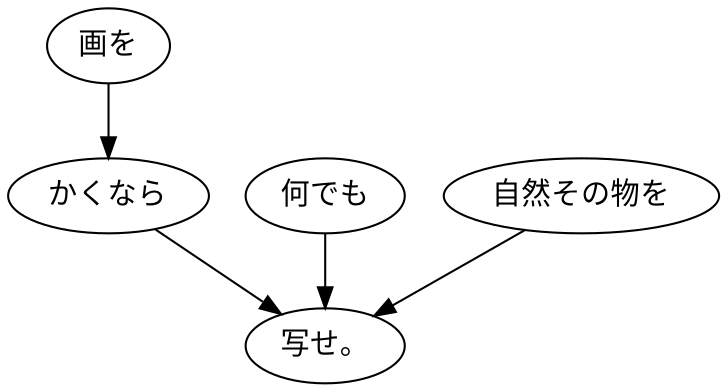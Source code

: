 digraph graph136 {
	node0 [label="画を"];
	node1 [label="かくなら"];
	node2 [label="何でも"];
	node3 [label="自然その物を"];
	node4 [label="写せ。"];
	node0 -> node1;
	node1 -> node4;
	node2 -> node4;
	node3 -> node4;
}
